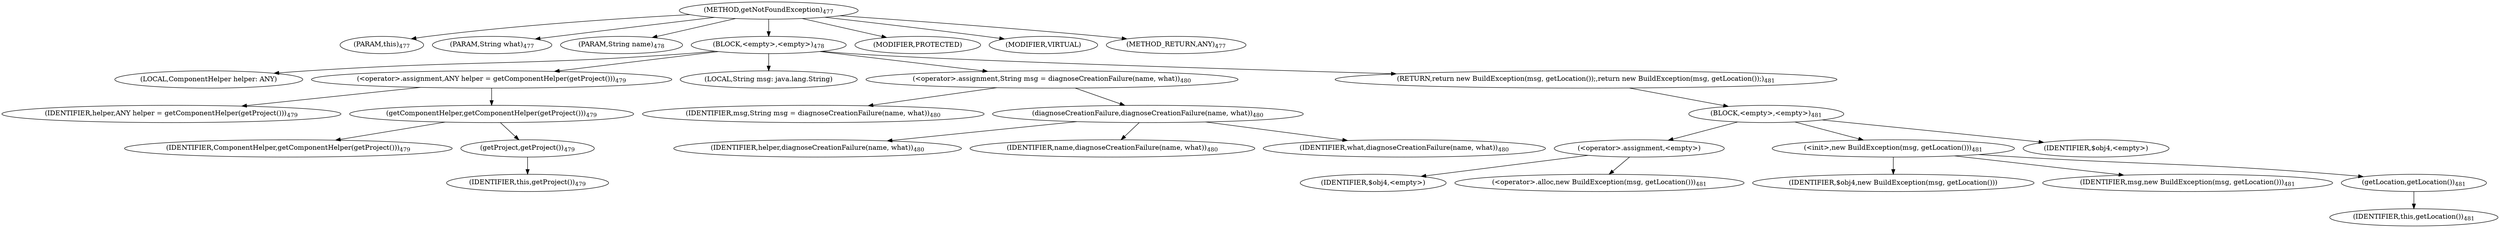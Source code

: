 digraph "getNotFoundException" {  
"886" [label = <(METHOD,getNotFoundException)<SUB>477</SUB>> ]
"51" [label = <(PARAM,this)<SUB>477</SUB>> ]
"887" [label = <(PARAM,String what)<SUB>477</SUB>> ]
"888" [label = <(PARAM,String name)<SUB>478</SUB>> ]
"889" [label = <(BLOCK,&lt;empty&gt;,&lt;empty&gt;)<SUB>478</SUB>> ]
"890" [label = <(LOCAL,ComponentHelper helper: ANY)> ]
"891" [label = <(&lt;operator&gt;.assignment,ANY helper = getComponentHelper(getProject()))<SUB>479</SUB>> ]
"892" [label = <(IDENTIFIER,helper,ANY helper = getComponentHelper(getProject()))<SUB>479</SUB>> ]
"893" [label = <(getComponentHelper,getComponentHelper(getProject()))<SUB>479</SUB>> ]
"894" [label = <(IDENTIFIER,ComponentHelper,getComponentHelper(getProject()))<SUB>479</SUB>> ]
"895" [label = <(getProject,getProject())<SUB>479</SUB>> ]
"50" [label = <(IDENTIFIER,this,getProject())<SUB>479</SUB>> ]
"896" [label = <(LOCAL,String msg: java.lang.String)> ]
"897" [label = <(&lt;operator&gt;.assignment,String msg = diagnoseCreationFailure(name, what))<SUB>480</SUB>> ]
"898" [label = <(IDENTIFIER,msg,String msg = diagnoseCreationFailure(name, what))<SUB>480</SUB>> ]
"899" [label = <(diagnoseCreationFailure,diagnoseCreationFailure(name, what))<SUB>480</SUB>> ]
"900" [label = <(IDENTIFIER,helper,diagnoseCreationFailure(name, what))<SUB>480</SUB>> ]
"901" [label = <(IDENTIFIER,name,diagnoseCreationFailure(name, what))<SUB>480</SUB>> ]
"902" [label = <(IDENTIFIER,what,diagnoseCreationFailure(name, what))<SUB>480</SUB>> ]
"903" [label = <(RETURN,return new BuildException(msg, getLocation());,return new BuildException(msg, getLocation());)<SUB>481</SUB>> ]
"904" [label = <(BLOCK,&lt;empty&gt;,&lt;empty&gt;)<SUB>481</SUB>> ]
"905" [label = <(&lt;operator&gt;.assignment,&lt;empty&gt;)> ]
"906" [label = <(IDENTIFIER,$obj4,&lt;empty&gt;)> ]
"907" [label = <(&lt;operator&gt;.alloc,new BuildException(msg, getLocation()))<SUB>481</SUB>> ]
"908" [label = <(&lt;init&gt;,new BuildException(msg, getLocation()))<SUB>481</SUB>> ]
"909" [label = <(IDENTIFIER,$obj4,new BuildException(msg, getLocation()))> ]
"910" [label = <(IDENTIFIER,msg,new BuildException(msg, getLocation()))<SUB>481</SUB>> ]
"911" [label = <(getLocation,getLocation())<SUB>481</SUB>> ]
"52" [label = <(IDENTIFIER,this,getLocation())<SUB>481</SUB>> ]
"912" [label = <(IDENTIFIER,$obj4,&lt;empty&gt;)> ]
"913" [label = <(MODIFIER,PROTECTED)> ]
"914" [label = <(MODIFIER,VIRTUAL)> ]
"915" [label = <(METHOD_RETURN,ANY)<SUB>477</SUB>> ]
  "886" -> "51" 
  "886" -> "887" 
  "886" -> "888" 
  "886" -> "889" 
  "886" -> "913" 
  "886" -> "914" 
  "886" -> "915" 
  "889" -> "890" 
  "889" -> "891" 
  "889" -> "896" 
  "889" -> "897" 
  "889" -> "903" 
  "891" -> "892" 
  "891" -> "893" 
  "893" -> "894" 
  "893" -> "895" 
  "895" -> "50" 
  "897" -> "898" 
  "897" -> "899" 
  "899" -> "900" 
  "899" -> "901" 
  "899" -> "902" 
  "903" -> "904" 
  "904" -> "905" 
  "904" -> "908" 
  "904" -> "912" 
  "905" -> "906" 
  "905" -> "907" 
  "908" -> "909" 
  "908" -> "910" 
  "908" -> "911" 
  "911" -> "52" 
}
